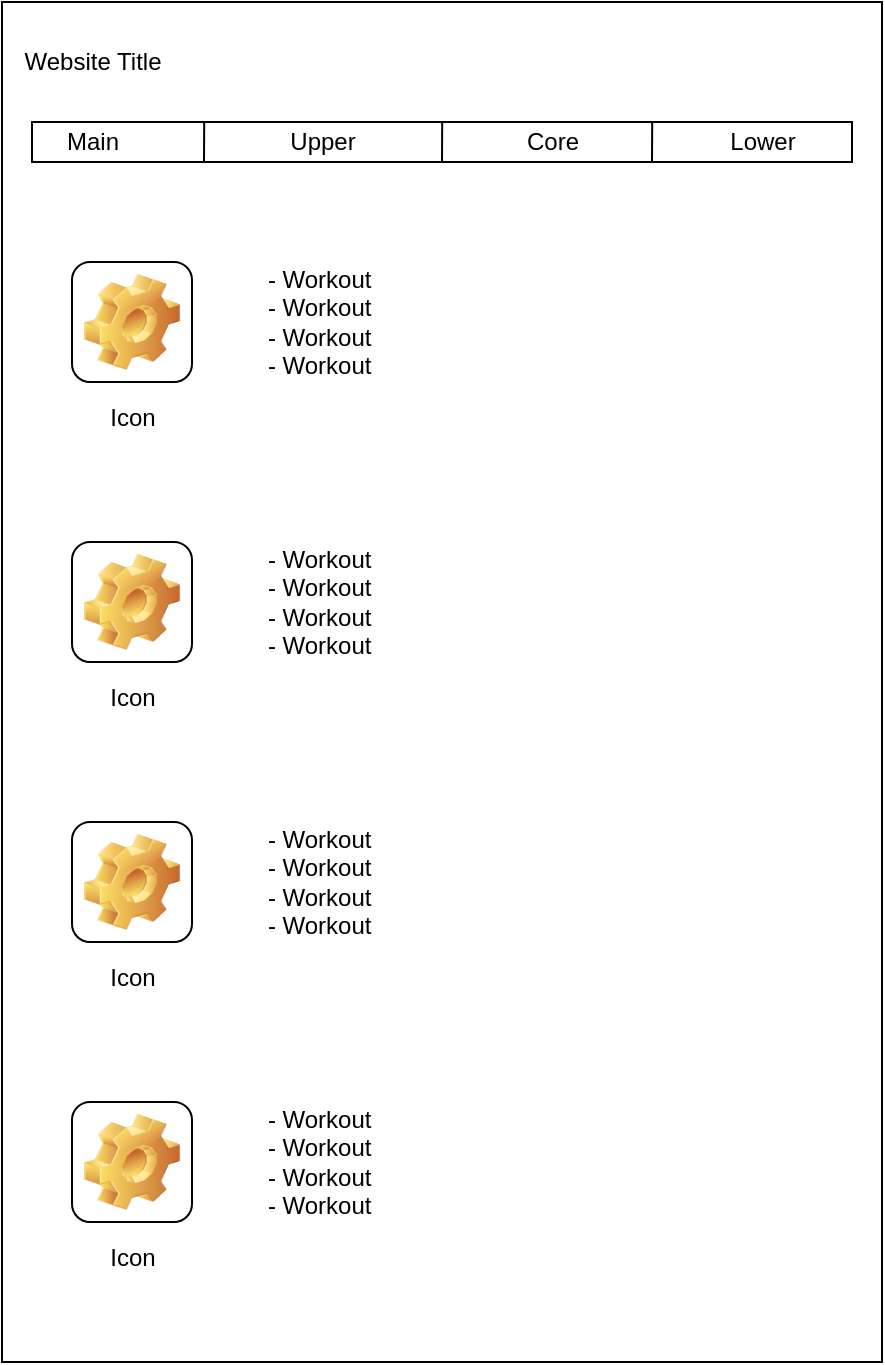 <mxfile version="13.1.11" type="device"><diagram id="6u9acAAkQa2Yh-HNZ27W" name="Page-1"><mxGraphModel dx="868" dy="433" grid="1" gridSize="10" guides="1" tooltips="1" connect="1" arrows="1" fold="1" page="1" pageScale="1" pageWidth="850" pageHeight="1100" math="0" shadow="0"><root><mxCell id="0"/><mxCell id="1" parent="0"/><mxCell id="nsOHQYyzrWTwXRpZ6_qD-2" value="" style="rounded=0;whiteSpace=wrap;html=1;" parent="1" vertex="1"><mxGeometry x="205" y="40" width="440" height="680" as="geometry"/></mxCell><mxCell id="nsOHQYyzrWTwXRpZ6_qD-3" value="Website Title" style="text;html=1;align=center;verticalAlign=middle;resizable=0;points=[];autosize=1;" parent="1" vertex="1"><mxGeometry x="210" y="60" width="80" height="20" as="geometry"/></mxCell><mxCell id="nsOHQYyzrWTwXRpZ6_qD-4" value="" style="rounded=0;whiteSpace=wrap;html=1;" parent="1" vertex="1"><mxGeometry x="220" y="100" width="410" height="20" as="geometry"/></mxCell><mxCell id="nsOHQYyzrWTwXRpZ6_qD-5" value="Main" style="text;html=1;align=center;verticalAlign=middle;resizable=0;points=[];autosize=1;" parent="1" vertex="1"><mxGeometry x="230" y="100" width="40" height="20" as="geometry"/></mxCell><mxCell id="nsOHQYyzrWTwXRpZ6_qD-6" value="Upper" style="text;html=1;align=center;verticalAlign=middle;resizable=0;points=[];autosize=1;" parent="1" vertex="1"><mxGeometry x="340" y="100" width="50" height="20" as="geometry"/></mxCell><mxCell id="nsOHQYyzrWTwXRpZ6_qD-7" value="Core" style="text;html=1;align=center;verticalAlign=middle;resizable=0;points=[];autosize=1;" parent="1" vertex="1"><mxGeometry x="460" y="100" width="40" height="20" as="geometry"/></mxCell><mxCell id="nsOHQYyzrWTwXRpZ6_qD-8" value="Lower" style="text;html=1;align=center;verticalAlign=middle;resizable=0;points=[];autosize=1;" parent="1" vertex="1"><mxGeometry x="560" y="100" width="50" height="20" as="geometry"/></mxCell><mxCell id="nsOHQYyzrWTwXRpZ6_qD-9" value="" style="endArrow=none;html=1;entryX=0.21;entryY=0;entryDx=0;entryDy=0;entryPerimeter=0;" parent="1" target="nsOHQYyzrWTwXRpZ6_qD-4" edge="1"><mxGeometry width="50" height="50" relative="1" as="geometry"><mxPoint x="306" y="120" as="sourcePoint"/><mxPoint x="330" y="150" as="targetPoint"/></mxGeometry></mxCell><mxCell id="nsOHQYyzrWTwXRpZ6_qD-10" value="" style="endArrow=none;html=1;entryX=0.21;entryY=0;entryDx=0;entryDy=0;entryPerimeter=0;" parent="1" edge="1"><mxGeometry width="50" height="50" relative="1" as="geometry"><mxPoint x="425.0" y="120" as="sourcePoint"/><mxPoint x="425.1" y="100" as="targetPoint"/></mxGeometry></mxCell><mxCell id="nsOHQYyzrWTwXRpZ6_qD-11" value="" style="endArrow=none;html=1;entryX=0.21;entryY=0;entryDx=0;entryDy=0;entryPerimeter=0;" parent="1" edge="1"><mxGeometry width="50" height="50" relative="1" as="geometry"><mxPoint x="530" y="120" as="sourcePoint"/><mxPoint x="530.1" y="100" as="targetPoint"/></mxGeometry></mxCell><mxCell id="nsOHQYyzrWTwXRpZ6_qD-12" value="Icon" style="icon;html=1;image=img/clipart/Gear_128x128.png" parent="1" vertex="1"><mxGeometry x="240" y="170" width="60" height="60" as="geometry"/></mxCell><mxCell id="nsOHQYyzrWTwXRpZ6_qD-17" value="Icon" style="icon;html=1;image=img/clipart/Gear_128x128.png" parent="1" vertex="1"><mxGeometry x="240" y="310" width="60" height="60" as="geometry"/></mxCell><mxCell id="nsOHQYyzrWTwXRpZ6_qD-18" value="Icon" style="icon;html=1;image=img/clipart/Gear_128x128.png" parent="1" vertex="1"><mxGeometry x="240" y="450" width="60" height="60" as="geometry"/></mxCell><mxCell id="nsOHQYyzrWTwXRpZ6_qD-19" value="Icon" style="icon;html=1;image=img/clipart/Gear_128x128.png" parent="1" vertex="1"><mxGeometry x="240" y="590" width="60" height="60" as="geometry"/></mxCell><mxCell id="pLU-ptdTeuiSHqwPbKyO-3" value="- Workout&amp;nbsp;&lt;br&gt;- Workout&amp;nbsp;&lt;br&gt;- Workout&amp;nbsp;&lt;br&gt;- Workout&amp;nbsp;" style="text;html=1;align=center;verticalAlign=middle;resizable=0;points=[];autosize=1;" vertex="1" parent="1"><mxGeometry x="330" y="310" width="70" height="60" as="geometry"/></mxCell><mxCell id="pLU-ptdTeuiSHqwPbKyO-4" value="- Workout&amp;nbsp;&lt;br&gt;- Workout&amp;nbsp;&lt;br&gt;- Workout&amp;nbsp;&lt;br&gt;- Workout&amp;nbsp;" style="text;html=1;align=center;verticalAlign=middle;resizable=0;points=[];autosize=1;" vertex="1" parent="1"><mxGeometry x="330" y="450" width="70" height="60" as="geometry"/></mxCell><mxCell id="pLU-ptdTeuiSHqwPbKyO-5" value="- Workout&amp;nbsp;&lt;br&gt;- Workout&amp;nbsp;&lt;br&gt;- Workout&amp;nbsp;&lt;br&gt;- Workout&amp;nbsp;" style="text;html=1;align=center;verticalAlign=middle;resizable=0;points=[];autosize=1;" vertex="1" parent="1"><mxGeometry x="330" y="590" width="70" height="60" as="geometry"/></mxCell><mxCell id="pLU-ptdTeuiSHqwPbKyO-7" value="- Workout&amp;nbsp;&lt;br&gt;- Workout&amp;nbsp;&lt;br&gt;- Workout&amp;nbsp;&lt;br&gt;- Workout&amp;nbsp;" style="text;html=1;align=center;verticalAlign=middle;resizable=0;points=[];autosize=1;" vertex="1" parent="1"><mxGeometry x="330" y="170" width="70" height="60" as="geometry"/></mxCell></root></mxGraphModel></diagram></mxfile>